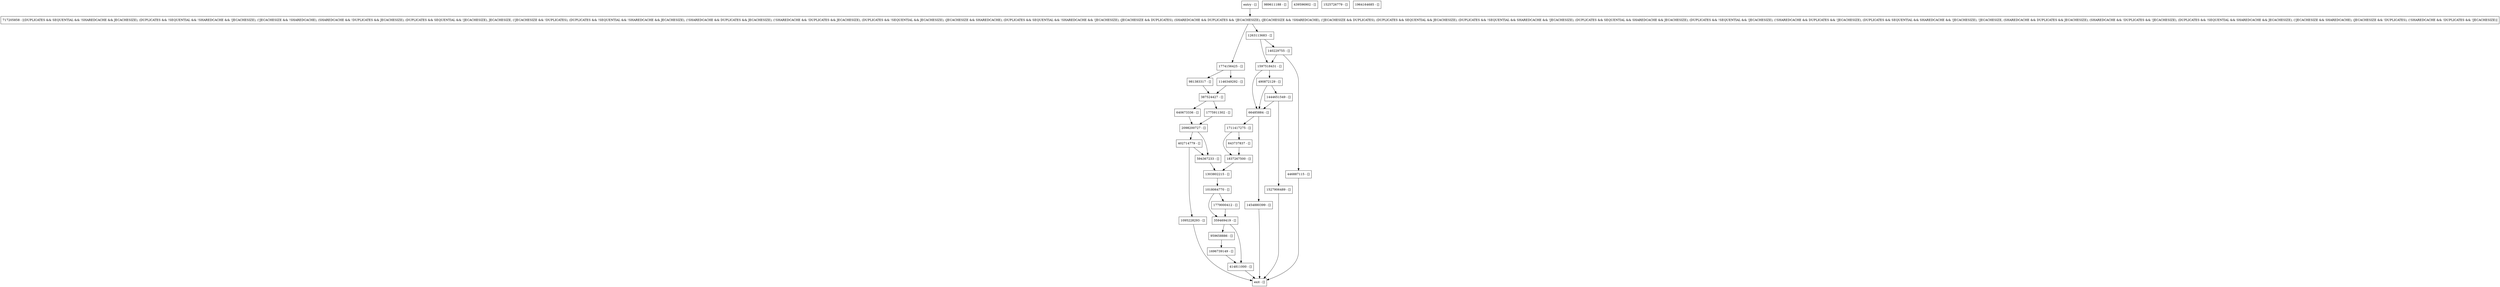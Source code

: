 digraph getEnvironment {
node [shape=record];
1146349292 [label="1146349292 - []"];
140229755 [label="140229755 - []"];
594367233 [label="594367233 - []"];
446887115 [label="446887115 - []"];
1711417275 [label="1711417275 - []"];
402714779 [label="402714779 - []"];
1696739149 [label="1696739149 - []"];
359469419 [label="359469419 - []"];
1527906489 [label="1527906489 - []"];
1095228293 [label="1095228293 - []"];
1837267500 [label="1837267500 - []"];
1303802215 [label="1303802215 - []"];
959658886 [label="959658886 - []"];
1444651549 [label="1444651549 - []"];
66485884 [label="66485884 - []"];
981383317 [label="981383317 - []"];
643737837 [label="643737837 - []"];
1775911302 [label="1775911302 - []"];
2098200727 [label="2098200727 - []"];
1774156425 [label="1774156425 - []"];
1779000412 [label="1779000412 - []"];
989611188 [label="989611188 - []"];
1597518431 [label="1597518431 - []"];
640673336 [label="640673336 - []"];
1263113683 [label="1263113683 - []"];
387524427 [label="387524427 - []"];
439596902 [label="439596902 - []"];
entry [label="entry - []"];
exit [label="exit - []"];
717205858 [label="717205858 - [(DUPLICATES && SEQUENTIAL && !SHAREDCACHE && JECACHESIZE), (DUPLICATES && !SEQUENTIAL && !SHAREDCACHE && !JECACHESIZE), (!JECACHESIZE && !SHAREDCACHE), (SHAREDCACHE && !DUPLICATES && JECACHESIZE), (DUPLICATES && SEQUENTIAL && !JECACHESIZE), JECACHESIZE, (!JECACHESIZE && !DUPLICATES), (DUPLICATES && !SEQUENTIAL && !SHAREDCACHE && JECACHESIZE), (!SHAREDCACHE && DUPLICATES && JECACHESIZE), (!SHAREDCACHE && !DUPLICATES && JECACHESIZE), (DUPLICATES && !SEQUENTIAL && JECACHESIZE), (JECACHESIZE && SHAREDCACHE), (DUPLICATES && SEQUENTIAL && !SHAREDCACHE && !JECACHESIZE), (JECACHESIZE && DUPLICATES), (SHAREDCACHE && DUPLICATES && !JECACHESIZE), (JECACHESIZE && !SHAREDCACHE), (!JECACHESIZE && DUPLICATES), (DUPLICATES && SEQUENTIAL && JECACHESIZE), (DUPLICATES && !SEQUENTIAL && SHAREDCACHE && !JECACHESIZE), (DUPLICATES && SEQUENTIAL && SHAREDCACHE && JECACHESIZE), (DUPLICATES && !SEQUENTIAL && !JECACHESIZE), (!SHAREDCACHE && DUPLICATES && !JECACHESIZE), (DUPLICATES && SEQUENTIAL && SHAREDCACHE && !JECACHESIZE), !JECACHESIZE, (SHAREDCACHE && DUPLICATES && JECACHESIZE), (SHAREDCACHE && !DUPLICATES && !JECACHESIZE), (DUPLICATES && !SEQUENTIAL && SHAREDCACHE && JECACHESIZE), (!JECACHESIZE && SHAREDCACHE), (JECACHESIZE && !DUPLICATES), (!SHAREDCACHE && !DUPLICATES && !JECACHESIZE)]"];
490872129 [label="490872129 - []"];
414811000 [label="414811000 - []"];
1525726779 [label="1525726779 - []"];
1454880399 [label="1454880399 - []"];
1964164685 [label="1964164685 - []"];
1018064770 [label="1018064770 - []"];
entry;
exit;
1146349292 -> 387524427;
140229755 -> 446887115;
140229755 -> 1597518431;
594367233 -> 1303802215;
446887115 -> exit;
1711417275 -> 1837267500;
1711417275 -> 643737837;
402714779 -> 1095228293;
402714779 -> 594367233;
1696739149 -> 414811000;
359469419 -> 414811000;
359469419 -> 959658886;
1527906489 -> exit;
1095228293 -> exit;
1837267500 -> 1303802215;
1303802215 -> 1018064770;
959658886 -> 1696739149;
1444651549 -> 1527906489;
1444651549 -> 66485884;
66485884 -> 1454880399;
66485884 -> 1711417275;
981383317 -> 387524427;
643737837 -> 1837267500;
1775911302 -> 2098200727;
2098200727 -> 594367233;
2098200727 -> 402714779;
1774156425 -> 1146349292;
1774156425 -> 981383317;
1779000412 -> 359469419;
1597518431 -> 490872129;
1597518431 -> 66485884;
640673336 -> 2098200727;
1263113683 -> 140229755;
1263113683 -> 1597518431;
387524427 -> 640673336;
387524427 -> 1775911302;
entry -> 717205858;
717205858 -> 1774156425;
717205858 -> 1263113683;
490872129 -> 1444651549;
490872129 -> 66485884;
414811000 -> exit;
1454880399 -> exit;
1018064770 -> 1779000412;
1018064770 -> 359469419;
}
